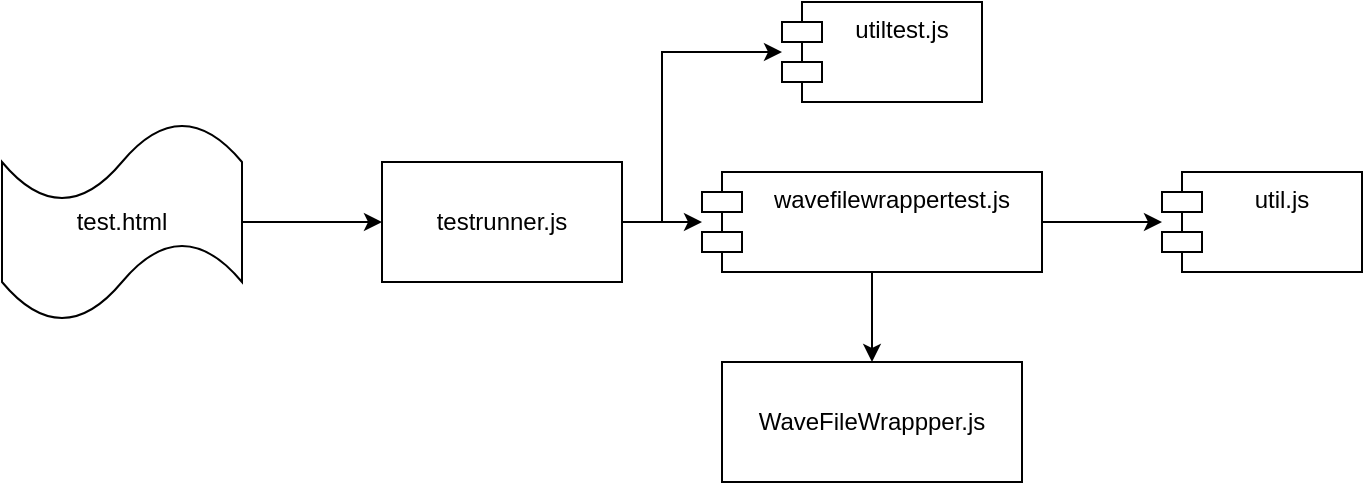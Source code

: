<mxfile version="25.0.3">
  <diagram name="Seite-1" id="XYva5ccXzgcwvR6PVosl">
    <mxGraphModel dx="1426" dy="755" grid="1" gridSize="10" guides="1" tooltips="1" connect="1" arrows="1" fold="1" page="1" pageScale="1" pageWidth="827" pageHeight="1169" math="0" shadow="0">
      <root>
        <mxCell id="0" />
        <mxCell id="1" parent="0" />
        <mxCell id="4SN2zTMwUm9XvNZ1KGV1-9" style="edgeStyle=orthogonalEdgeStyle;rounded=0;orthogonalLoop=1;jettySize=auto;html=1;" edge="1" parent="1" source="4SN2zTMwUm9XvNZ1KGV1-1" target="4SN2zTMwUm9XvNZ1KGV1-8">
          <mxGeometry relative="1" as="geometry" />
        </mxCell>
        <mxCell id="4SN2zTMwUm9XvNZ1KGV1-1" value="test.html" style="shape=tape;whiteSpace=wrap;html=1;" vertex="1" parent="1">
          <mxGeometry x="180" y="380" width="120" height="100" as="geometry" />
        </mxCell>
        <mxCell id="4SN2zTMwUm9XvNZ1KGV1-6" value="util.js" style="shape=module;align=left;spacingLeft=20;align=center;verticalAlign=top;whiteSpace=wrap;html=1;" vertex="1" parent="1">
          <mxGeometry x="760" y="405" width="100" height="50" as="geometry" />
        </mxCell>
        <mxCell id="4SN2zTMwUm9XvNZ1KGV1-14" style="edgeStyle=orthogonalEdgeStyle;rounded=0;orthogonalLoop=1;jettySize=auto;html=1;" edge="1" parent="1" source="4SN2zTMwUm9XvNZ1KGV1-8" target="4SN2zTMwUm9XvNZ1KGV1-13">
          <mxGeometry relative="1" as="geometry" />
        </mxCell>
        <mxCell id="4SN2zTMwUm9XvNZ1KGV1-15" style="edgeStyle=orthogonalEdgeStyle;rounded=0;orthogonalLoop=1;jettySize=auto;html=1;" edge="1" parent="1" source="4SN2zTMwUm9XvNZ1KGV1-8" target="4SN2zTMwUm9XvNZ1KGV1-12">
          <mxGeometry relative="1" as="geometry">
            <Array as="points">
              <mxPoint x="510" y="430" />
              <mxPoint x="510" y="345" />
            </Array>
          </mxGeometry>
        </mxCell>
        <mxCell id="4SN2zTMwUm9XvNZ1KGV1-8" value="testrunner.js" style="rounded=0;whiteSpace=wrap;html=1;" vertex="1" parent="1">
          <mxGeometry x="370" y="400" width="120" height="60" as="geometry" />
        </mxCell>
        <mxCell id="4SN2zTMwUm9XvNZ1KGV1-11" value="WaveFileWrappper.js" style="rounded=0;whiteSpace=wrap;html=1;" vertex="1" parent="1">
          <mxGeometry x="540" y="500" width="150" height="60" as="geometry" />
        </mxCell>
        <mxCell id="4SN2zTMwUm9XvNZ1KGV1-12" value="utiltest.js" style="shape=module;align=left;spacingLeft=20;align=center;verticalAlign=top;whiteSpace=wrap;html=1;" vertex="1" parent="1">
          <mxGeometry x="570" y="320" width="100" height="50" as="geometry" />
        </mxCell>
        <mxCell id="4SN2zTMwUm9XvNZ1KGV1-16" style="edgeStyle=orthogonalEdgeStyle;rounded=0;orthogonalLoop=1;jettySize=auto;html=1;" edge="1" parent="1" source="4SN2zTMwUm9XvNZ1KGV1-13" target="4SN2zTMwUm9XvNZ1KGV1-11">
          <mxGeometry relative="1" as="geometry" />
        </mxCell>
        <mxCell id="4SN2zTMwUm9XvNZ1KGV1-17" style="edgeStyle=orthogonalEdgeStyle;rounded=0;orthogonalLoop=1;jettySize=auto;html=1;" edge="1" parent="1" source="4SN2zTMwUm9XvNZ1KGV1-13" target="4SN2zTMwUm9XvNZ1KGV1-6">
          <mxGeometry relative="1" as="geometry" />
        </mxCell>
        <mxCell id="4SN2zTMwUm9XvNZ1KGV1-13" value="wavefilewrappertest.js" style="shape=module;align=left;spacingLeft=20;align=center;verticalAlign=top;whiteSpace=wrap;html=1;" vertex="1" parent="1">
          <mxGeometry x="530" y="405" width="170" height="50" as="geometry" />
        </mxCell>
      </root>
    </mxGraphModel>
  </diagram>
</mxfile>
